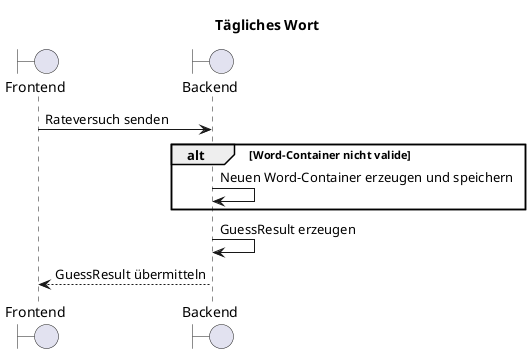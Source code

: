 @startuml F004_seq
title "Tägliches Wort"

boundary "Frontend" as frontend
boundary "Backend" as backend

frontend -> backend: Rateversuch senden
alt Word-Container nicht valide
    backend -> backend: Neuen Word-Container erzeugen und speichern
end
backend -> backend: GuessResult erzeugen
frontend <-- backend: GuessResult übermitteln
@enduml